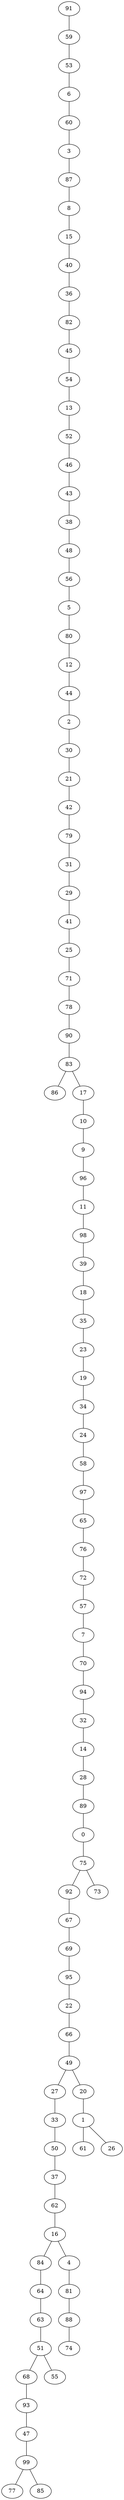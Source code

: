 graph G {
"86";
"14";
"70";
"5";
"92";
"40";
"3";
"74";
"13";
"45";
"88";
"49";
"78";
"73";
"52";
"54";
"84";
"89";
"44";
"46";
"77";
"35";
"82";
"71";
"0";
"90";
"48";
"22";
"16";
"19";
"51";
"24";
"98";
"83";
"80";
"68";
"97";
"17";
"67";
"64";
"41";
"72";
"61";
"81";
"37";
"10";
"56";
"96";
"53";
"50";
"76";
"59";
"6";
"65";
"75";
"25";
"60";
"93";
"85";
"38";
"26";
"99";
"21";
"4";
"29";
"30";
"31";
"47";
"42";
"28";
"18";
"27";
"11";
"95";
"39";
"36";
"15";
"66";
"57";
"1";
"69";
"32";
"20";
"94";
"34";
"43";
"63";
"33";
"79";
"7";
"12";
"62";
"87";
"9";
"2";
"91";
"55";
"8";
"23";
"58";
    "38" -- "48";
    "9" -- "96";
    "80" -- "12";
    "92" -- "67";
    "25" -- "71";
    "60" -- "3";
    "28" -- "89";
    "21" -- "42";
    "32" -- "14";
    "53" -- "6";
    "10" -- "9";
    "58" -- "97";
    "22" -- "66";
    "39" -- "18";
    "43" -- "38";
    "45" -- "54";
    "35" -- "23";
    "2" -- "30";
    "91" -- "59";
    "5" -- "80";
    "48" -- "56";
    "6" -- "60";
    "20" -- "1";
    "46" -- "43";
    "71" -- "78";
    "57" -- "7";
    "69" -- "95";
    "4" -- "81";
    "75" -- "73";
    "0" -- "75";
    "81" -- "88";
    "68" -- "93";
    "52" -- "46";
    "44" -- "2";
    "42" -- "79";
    "19" -- "34";
    "17" -- "10";
    "29" -- "41";
    "70" -- "94";
    "97" -- "65";
    "11" -- "98";
    "51" -- "55";
    "18" -- "35";
    "7" -- "70";
    "64" -- "63";
    "72" -- "57";
    "54" -- "13";
    "13" -- "52";
    "51" -- "68";
    "56" -- "5";
    "78" -- "90";
    "33" -- "50";
    "84" -- "64";
    "88" -- "74";
    "8" -- "15";
    "37" -- "62";
    "1" -- "61";
    "95" -- "22";
    "83" -- "86";
    "40" -- "36";
    "89" -- "0";
    "79" -- "31";
    "65" -- "76";
    "96" -- "11";
    "23" -- "19";
    "30" -- "21";
    "31" -- "29";
    "36" -- "82";
    "82" -- "45";
    "83" -- "17";
    "16" -- "4";
    "24" -- "58";
    "27" -- "33";
    "98" -- "39";
    "1" -- "26";
    "62" -- "16";
    "16" -- "84";
    "66" -- "49";
    "50" -- "37";
    "63" -- "51";
    "34" -- "24";
    "99" -- "85";
    "90" -- "83";
    "3" -- "87";
    "41" -- "25";
    "75" -- "92";
    "49" -- "27";
    "76" -- "72";
    "14" -- "28";
    "99" -- "77";
    "15" -- "40";
    "47" -- "99";
    "12" -- "44";
    "49" -- "20";
    "67" -- "69";
    "59" -- "53";
    "94" -- "32";
    "87" -- "8";
    "93" -- "47";
}

